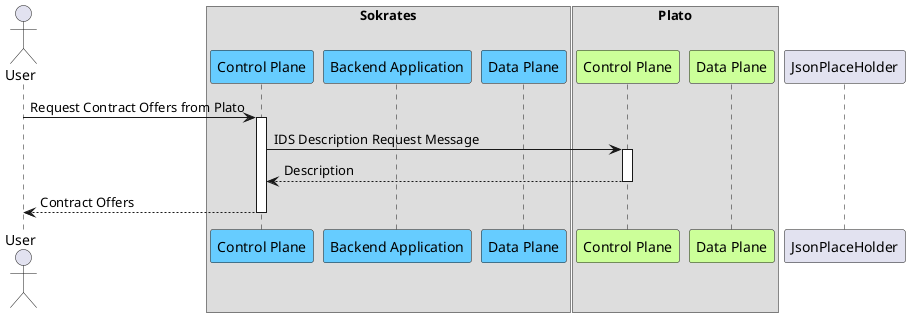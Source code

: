 @startuml

!define sokratesColor 66CCFF
!define platoColor CCFF99
!define dapsColor FFFF99
!define noteColor 9999FF

actor User as "User"

box Sokrates
    participant SokratesControlPlane as "Control Plane" #sokratesColor
    participant SokratesBackendService as "Backend Application" #sokratesColor
    participant SokratesDataPlane as "Data Plane" #sokratesColor
end box

box Plato
    participant PlatoControlPlane as "Control Plane" #platoColor
    participant PlatoDataPlane as "Data Plane" #platoColor
end box

participant JsonPlaceHolder as "JsonPlaceHolder"

User -> SokratesControlPlane ++ : Request Contract Offers from Plato
    SokratesControlPlane -> PlatoControlPlane ++ : IDS Description Request Message
    return Description
return Contract Offers

@enduml
